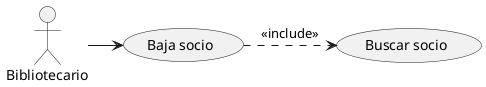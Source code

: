 @startuml

:Bibliotecario: as b

(Baja socio) as bs
(Buscar socio) as bus

b->bs
bs .> bus: <<include>>
@enduml